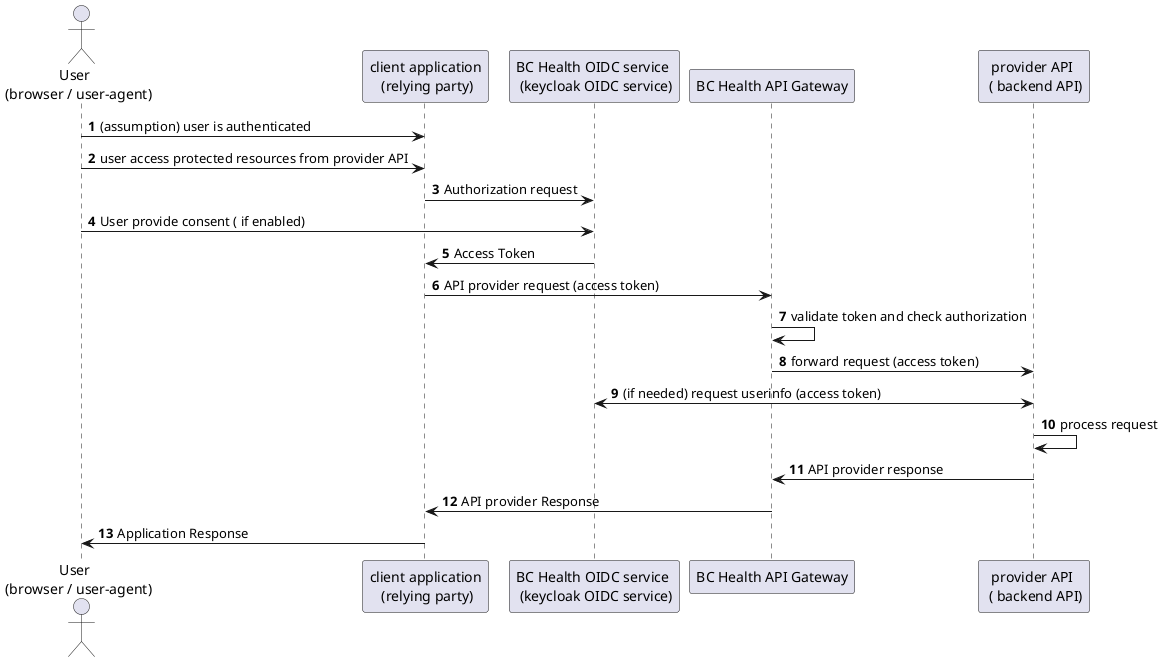 @startuml OIDC_grant_flow
autonumber

    actor "User  \n(browser / user-agent)"

   "User  \n(browser / user-agent)" -> "client application\n (relying party)" : (assumption) user is authenticated

   "User  \n(browser / user-agent)" -> "client application\n (relying party)" :  user access protected resources from provider API

    "client application\n (relying party)" -> "BC Health OIDC service \n (keycloak OIDC service)" : Authorization request

      "User  \n(browser / user-agent)" -> "BC Health OIDC service \n (keycloak OIDC service)" : User provide consent ( if enabled)

    "BC Health OIDC service \n (keycloak OIDC service)" -> "client application\n (relying party)" : Access Token

    "client application\n (relying party)" -> "BC Health API Gateway" : API provider request (access token)

    "BC Health API Gateway"  -> "BC Health API Gateway"  : validate token and check authorization

    "BC Health API Gateway"  -> "provider API \n ( backend API)" : forward request (access token)

   "provider API \n ( backend API)" <->  "BC Health OIDC service \n (keycloak OIDC service)"  :  (if needed) request userinfo (access token)

   "provider API \n ( backend API)" -> "provider API \n ( backend API)"   :  process request

   "provider API \n ( backend API)" ->  "BC Health API Gateway"  :  API provider response

    "BC Health API Gateway" -> "client application\n (relying party)" : API provider Response

    "client application\n (relying party)" -> "User  \n(browser / user-agent)"    : Application Response

@enduml